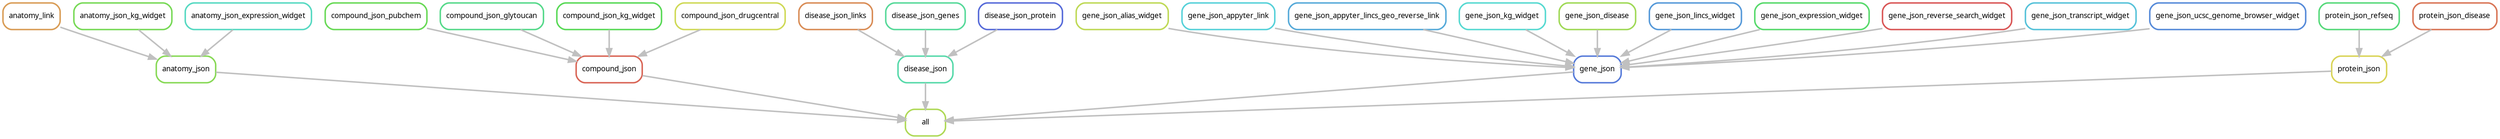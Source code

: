 digraph snakemake_dag {
    graph[bgcolor=white, margin=0];
    node[shape=box, style=rounded, fontname=sans,                 fontsize=10, penwidth=2];
    edge[penwidth=2, color=grey];
	0[label = "all", color = "0.22 0.6 0.85", style="rounded"];
	1[label = "anatomy_json", color = "0.27 0.6 0.85", style="rounded"];
	2[label = "anatomy_link", color = "0.09 0.6 0.85", style="rounded"];
	3[label = "anatomy_json_kg_widget", color = "0.29 0.6 0.85", style="rounded"];
	4[label = "anatomy_json_expression_widget", color = "0.47 0.6 0.85", style="rounded"];
	5[label = "compound_json", color = "0.02 0.6 0.85", style="rounded"];
	6[label = "compound_json_pubchem", color = "0.31 0.6 0.85", style="rounded"];
	7[label = "compound_json_glytoucan", color = "0.40 0.6 0.85", style="rounded"];
	8[label = "compound_json_kg_widget", color = "0.33 0.6 0.85", style="rounded"];
	9[label = "compound_json_drugcentral", color = "0.18 0.6 0.85", style="rounded"];
	10[label = "disease_json", color = "0.44 0.6 0.85", style="rounded"];
	11[label = "disease_json_links", color = "0.07 0.6 0.85", style="rounded"];
	12[label = "disease_json_genes", color = "0.42 0.6 0.85", style="rounded"];
	13[label = "disease_json_protein", color = "0.64 0.6 0.85", style="rounded"];
	14[label = "gene_json", color = "0.62 0.6 0.85", style="rounded"];
	15[label = "gene_json_alias_widget", color = "0.20 0.6 0.85", style="rounded"];
	16[label = "gene_json_appyter_link", color = "0.51 0.6 0.85", style="rounded"];
	17[label = "gene_json_appyter_lincs_geo_reverse_link", color = "0.56 0.6 0.85", style="rounded"];
	18[label = "gene_json_kg_widget", color = "0.49 0.6 0.85", style="rounded"];
	19[label = "gene_json_disease", color = "0.24 0.6 0.85", style="rounded"];
	20[label = "gene_json_lincs_widget", color = "0.58 0.6 0.85", style="rounded"];
	21[label = "gene_json_expression_widget", color = "0.36 0.6 0.85", style="rounded"];
	22[label = "gene_json_reverse_search_widget", color = "0.00 0.6 0.85", style="rounded"];
	23[label = "gene_json_transcript_widget", color = "0.53 0.6 0.85", style="rounded"];
	24[label = "gene_json_ucsc_genome_browser_widget", color = "0.60 0.6 0.85", style="rounded"];
	25[label = "protein_json", color = "0.16 0.6 0.85", style="rounded"];
	26[label = "protein_json_refseq", color = "0.38 0.6 0.85", style="rounded"];
	27[label = "protein_json_disease", color = "0.04 0.6 0.85", style="rounded"];
	1 -> 0
	5 -> 0
	10 -> 0
	14 -> 0
	25 -> 0
	2 -> 1
	3 -> 1
	4 -> 1
	6 -> 5
	7 -> 5
	8 -> 5
	9 -> 5
	11 -> 10
	12 -> 10
	13 -> 10
	15 -> 14
	16 -> 14
	17 -> 14
	18 -> 14
	19 -> 14
	20 -> 14
	21 -> 14
	22 -> 14
	23 -> 14
	24 -> 14
	26 -> 25
	27 -> 25
}            
